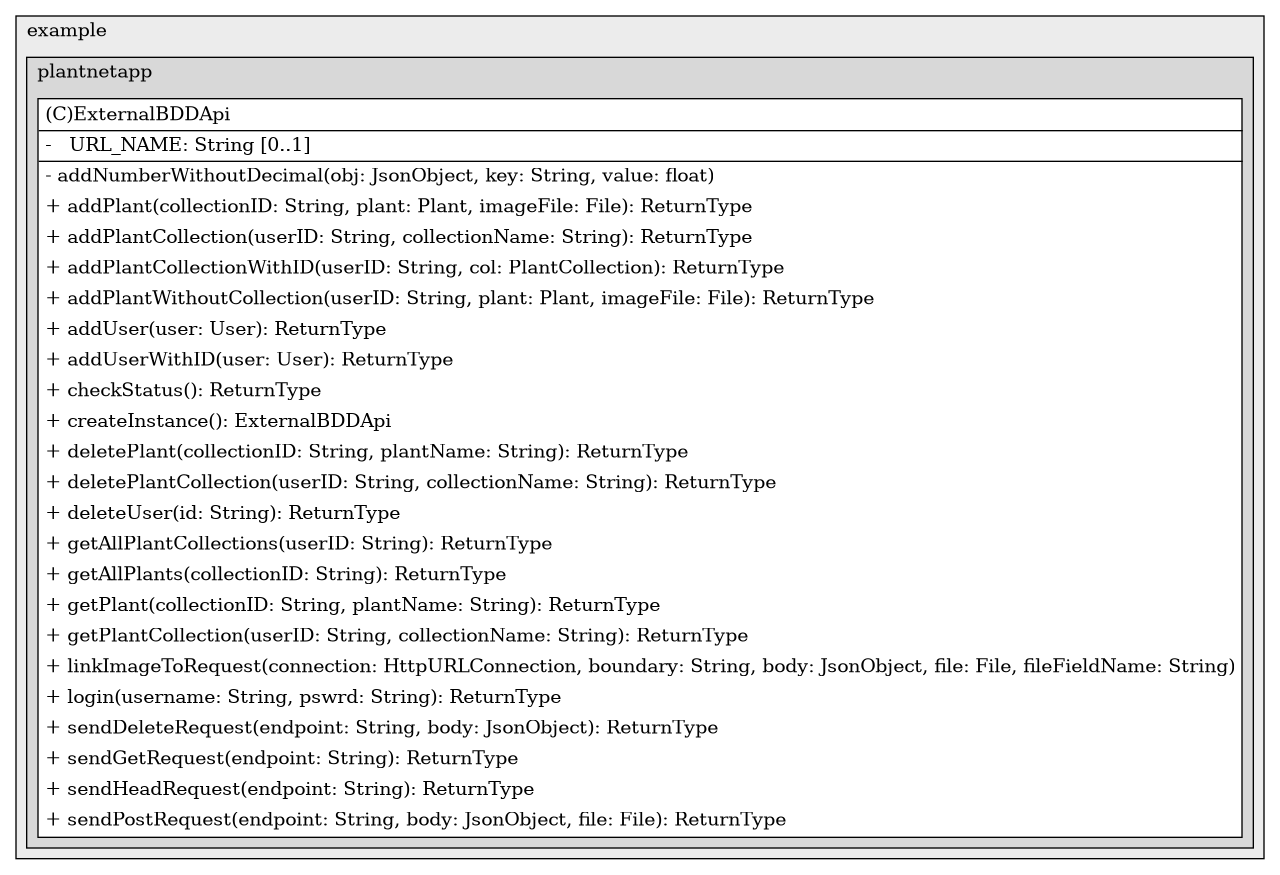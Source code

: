 @startuml

/' diagram meta data start
config=StructureConfiguration;
{
  "projectClassification": {
    "searchMode": "OpenProject", // OpenProject, AllProjects
    "includedProjects": "",
    "pathEndKeywords": "*.impl",
    "isClientPath": "",
    "isClientName": "",
    "isTestPath": "",
    "isTestName": "",
    "isMappingPath": "",
    "isMappingName": "",
    "isDataAccessPath": "",
    "isDataAccessName": "",
    "isDataStructurePath": "",
    "isDataStructureName": "",
    "isInterfaceStructuresPath": "",
    "isInterfaceStructuresName": "",
    "isEntryPointPath": "",
    "isEntryPointName": "",
    "treatFinalFieldsAsMandatory": false
  },
  "graphRestriction": {
    "classPackageExcludeFilter": "",
    "classPackageIncludeFilter": "",
    "classNameExcludeFilter": "",
    "classNameIncludeFilter": "",
    "methodNameExcludeFilter": "",
    "methodNameIncludeFilter": "",
    "removeByInheritance": "", // inheritance/annotation based filtering is done in a second step
    "removeByAnnotation": "",
    "removeByClassPackage": "", // cleanup the graph after inheritance/annotation based filtering is done
    "removeByClassName": "",
    "cutMappings": false,
    "cutEnum": true,
    "cutTests": true,
    "cutClient": true,
    "cutDataAccess": false,
    "cutInterfaceStructures": false,
    "cutDataStructures": false,
    "cutGetterAndSetter": true,
    "cutConstructors": true
  },
  "graphTraversal": {
    "forwardDepth": 3,
    "backwardDepth": 3,
    "classPackageExcludeFilter": "",
    "classPackageIncludeFilter": "",
    "classNameExcludeFilter": "",
    "classNameIncludeFilter": "",
    "methodNameExcludeFilter": "",
    "methodNameIncludeFilter": "",
    "hideMappings": false,
    "hideDataStructures": false,
    "hidePrivateMethods": true,
    "hideInterfaceCalls": true, // indirection: implementation -> interface (is hidden) -> implementation
    "onlyShowApplicationEntryPoints": false, // root node is included
    "useMethodCallsForStructureDiagram": "ForwardOnly" // ForwardOnly, BothDirections, No
  },
  "details": {
    "aggregation": "GroupByClass", // ByClass, GroupByClass, None
    "showClassGenericTypes": true,
    "showMethods": true,
    "showMethodParameterNames": true,
    "showMethodParameterTypes": true,
    "showMethodReturnType": true,
    "showPackageLevels": 2,
    "showDetailedClassStructure": true
  },
  "rootClass": "com.example.plantnetapp.back.api.ExternalBDDApi",
  "extensionCallbackMethod": "" // qualified.class.name#methodName - signature: public static String method(String)
}
diagram meta data end '/



digraph g {
    rankdir="TB"
    splines=polyline
    

'nodes 
subgraph cluster_1322970774 { 
   	label=example
	labeljust=l
	fillcolor="#ececec"
	style=filled
   
   subgraph cluster_1228495093 { 
   	label=plantnetapp
	labeljust=l
	fillcolor="#d8d8d8"
	style=filled
   
   ExternalBDDApi2079699613[
	label=<<TABLE BORDER="1" CELLBORDER="0" CELLPADDING="4" CELLSPACING="0">
<TR><TD ALIGN="LEFT" >(C)ExternalBDDApi</TD></TR>
<HR/>
<TR><TD ALIGN="LEFT" >-   URL_NAME: String [0..1]</TD></TR>
<HR/>
<TR><TD ALIGN="LEFT" >- addNumberWithoutDecimal(obj: JsonObject, key: String, value: float)</TD></TR>
<TR><TD ALIGN="LEFT" >+ addPlant(collectionID: String, plant: Plant, imageFile: File): ReturnType</TD></TR>
<TR><TD ALIGN="LEFT" >+ addPlantCollection(userID: String, collectionName: String): ReturnType</TD></TR>
<TR><TD ALIGN="LEFT" >+ addPlantCollectionWithID(userID: String, col: PlantCollection): ReturnType</TD></TR>
<TR><TD ALIGN="LEFT" >+ addPlantWithoutCollection(userID: String, plant: Plant, imageFile: File): ReturnType</TD></TR>
<TR><TD ALIGN="LEFT" >+ addUser(user: User): ReturnType</TD></TR>
<TR><TD ALIGN="LEFT" >+ addUserWithID(user: User): ReturnType</TD></TR>
<TR><TD ALIGN="LEFT" >+ checkStatus(): ReturnType</TD></TR>
<TR><TD ALIGN="LEFT" >+ createInstance(): ExternalBDDApi</TD></TR>
<TR><TD ALIGN="LEFT" >+ deletePlant(collectionID: String, plantName: String): ReturnType</TD></TR>
<TR><TD ALIGN="LEFT" >+ deletePlantCollection(userID: String, collectionName: String): ReturnType</TD></TR>
<TR><TD ALIGN="LEFT" >+ deleteUser(id: String): ReturnType</TD></TR>
<TR><TD ALIGN="LEFT" >+ getAllPlantCollections(userID: String): ReturnType</TD></TR>
<TR><TD ALIGN="LEFT" >+ getAllPlants(collectionID: String): ReturnType</TD></TR>
<TR><TD ALIGN="LEFT" >+ getPlant(collectionID: String, plantName: String): ReturnType</TD></TR>
<TR><TD ALIGN="LEFT" >+ getPlantCollection(userID: String, collectionName: String): ReturnType</TD></TR>
<TR><TD ALIGN="LEFT" >+ linkImageToRequest(connection: HttpURLConnection, boundary: String, body: JsonObject, file: File, fileFieldName: String)</TD></TR>
<TR><TD ALIGN="LEFT" >+ login(username: String, pswrd: String): ReturnType</TD></TR>
<TR><TD ALIGN="LEFT" >+ sendDeleteRequest(endpoint: String, body: JsonObject): ReturnType</TD></TR>
<TR><TD ALIGN="LEFT" >+ sendGetRequest(endpoint: String): ReturnType</TD></TR>
<TR><TD ALIGN="LEFT" >+ sendHeadRequest(endpoint: String): ReturnType</TD></TR>
<TR><TD ALIGN="LEFT" >+ sendPostRequest(endpoint: String, body: JsonObject, file: File): ReturnType</TD></TR>
</TABLE>>
	style=filled
	margin=0
	shape=plaintext
	fillcolor="#FFFFFF"
];
} 
} 

'edges    

    
}
@enduml
